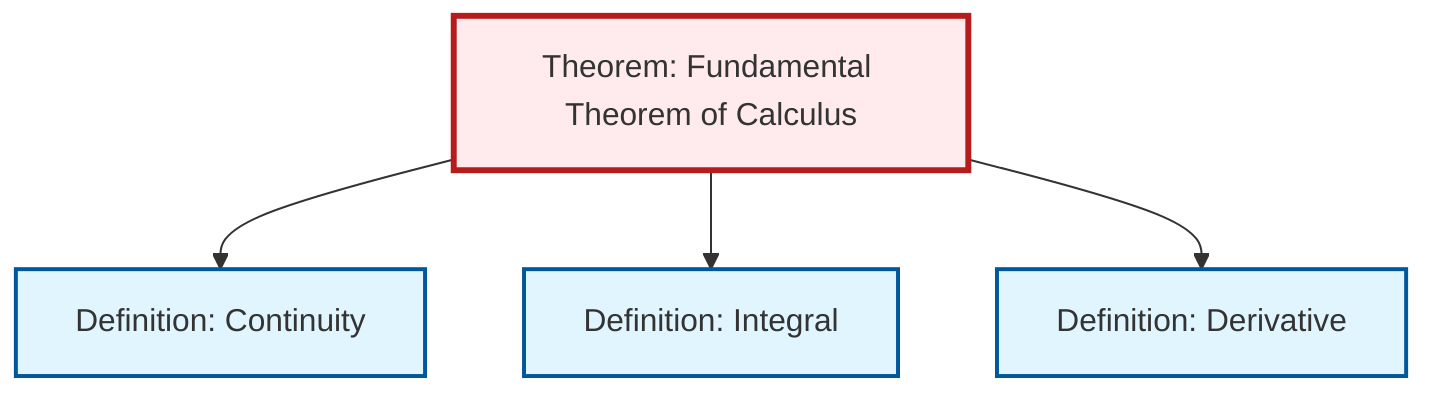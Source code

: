 graph TD
    classDef definition fill:#e1f5fe,stroke:#01579b,stroke-width:2px
    classDef theorem fill:#f3e5f5,stroke:#4a148c,stroke-width:2px
    classDef axiom fill:#fff3e0,stroke:#e65100,stroke-width:2px
    classDef example fill:#e8f5e9,stroke:#1b5e20,stroke-width:2px
    classDef current fill:#ffebee,stroke:#b71c1c,stroke-width:3px
    thm-fundamental-calculus["Theorem: Fundamental Theorem of Calculus"]:::theorem
    def-continuity["Definition: Continuity"]:::definition
    def-integral["Definition: Integral"]:::definition
    def-derivative["Definition: Derivative"]:::definition
    thm-fundamental-calculus --> def-continuity
    thm-fundamental-calculus --> def-integral
    thm-fundamental-calculus --> def-derivative
    class thm-fundamental-calculus current